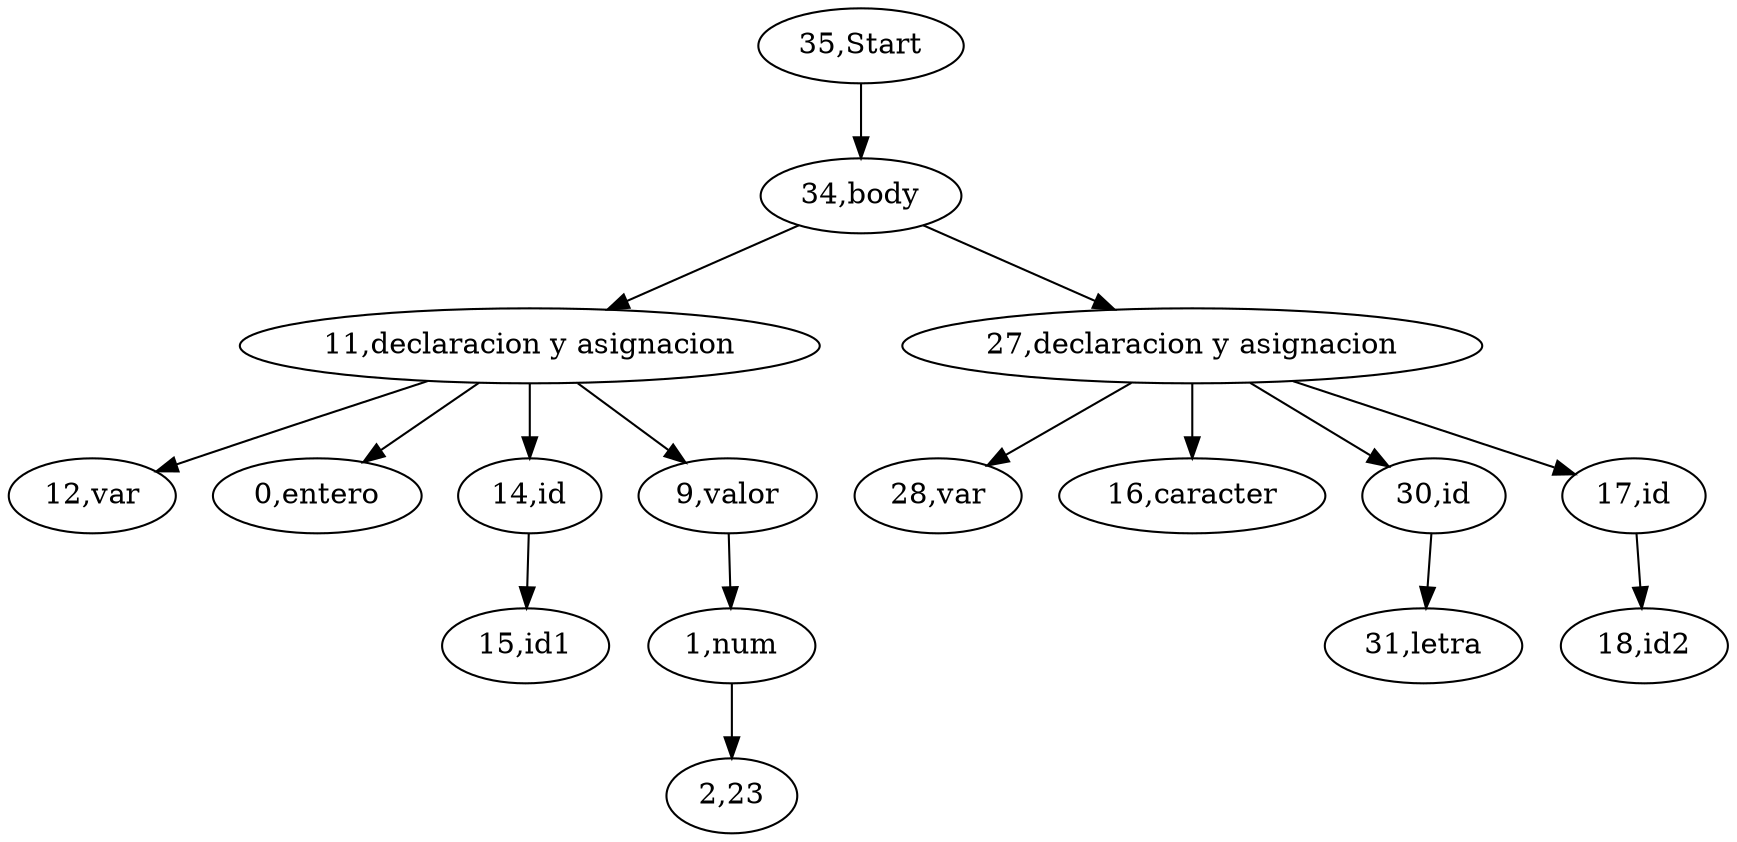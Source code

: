 digraph {
"35,Start" -> "34,body";
"34,body" -> "11,declaracion y asignacion";
"11,declaracion y asignacion" -> "12,var";
"11,declaracion y asignacion" -> "0,entero";
"11,declaracion y asignacion" -> "14,id";
"14,id" -> "15,id1";
"11,declaracion y asignacion" -> "9,valor";
"9,valor" -> "1,num";
"1,num" -> "2,23";
"34,body" -> "27,declaracion y asignacion";
"27,declaracion y asignacion" -> "28,var";
"27,declaracion y asignacion" -> "16,caracter";
"27,declaracion y asignacion" -> "30,id";
"30,id" -> "31,letra";
"27,declaracion y asignacion" -> "17,id";
"17,id" -> "18,id2";

}